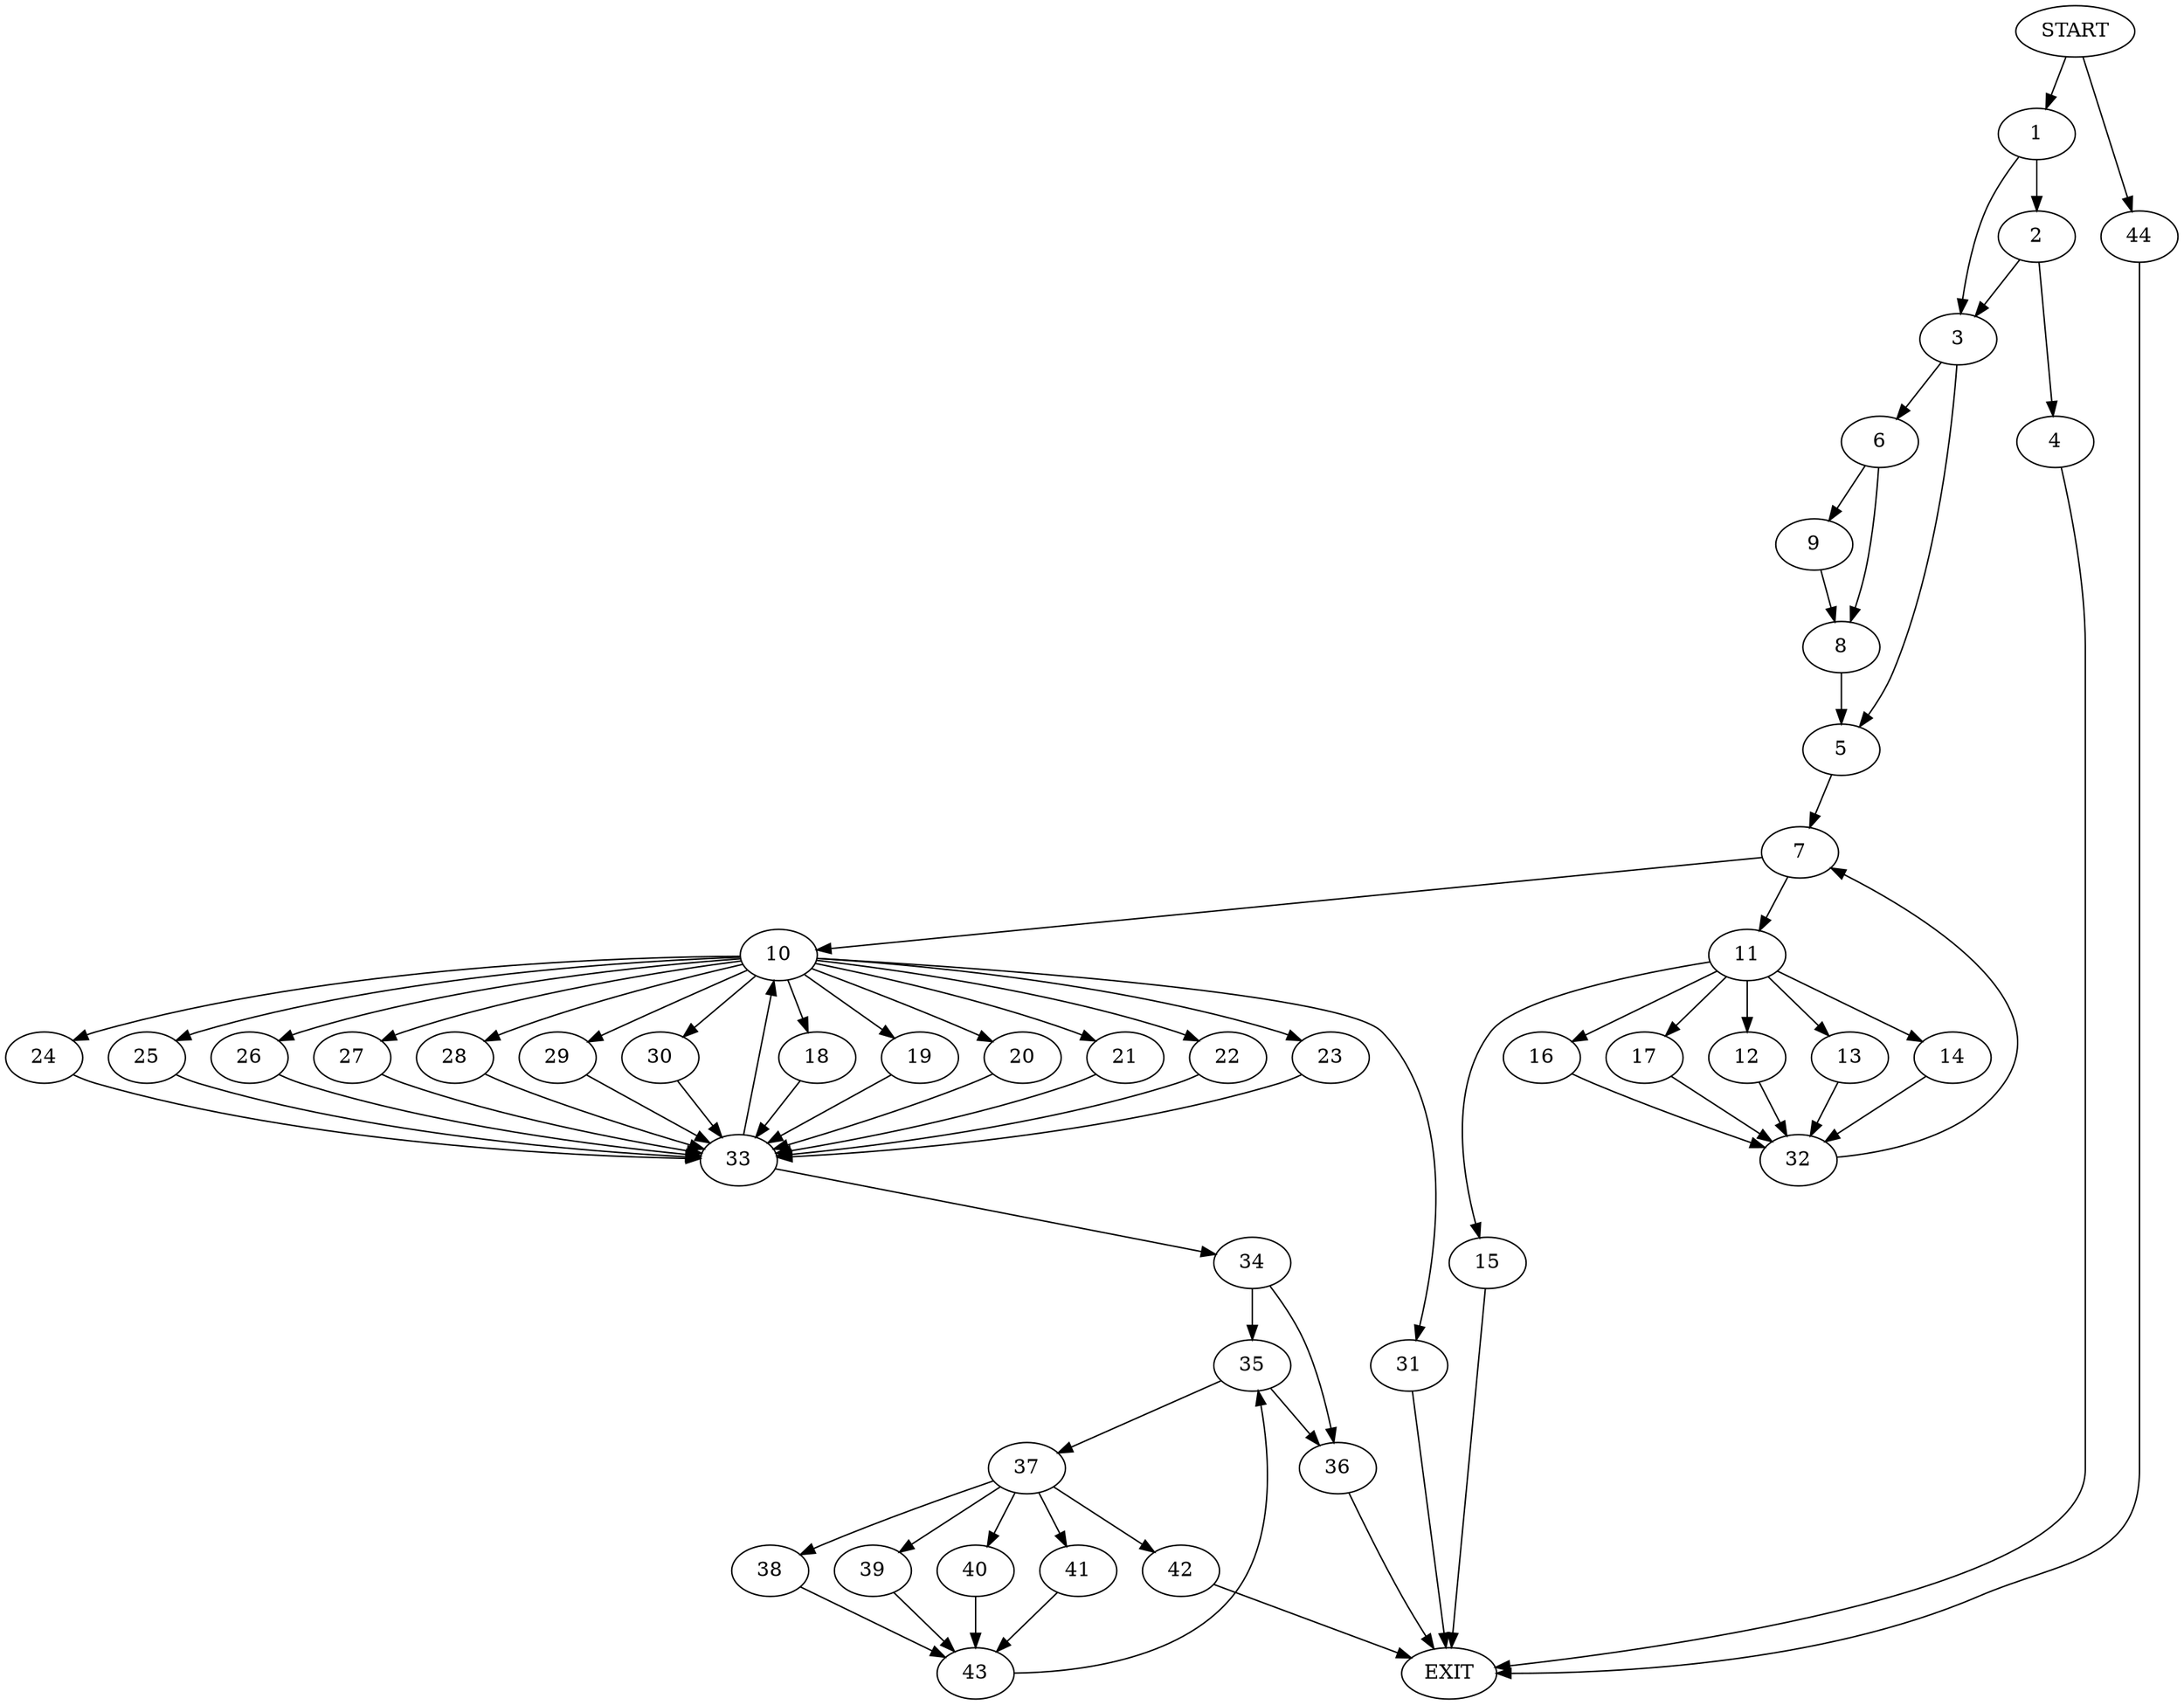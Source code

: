 digraph {
0 [label="START"]
45 [label="EXIT"]
0 -> 1
1 -> 2
1 -> 3
2 -> 4
2 -> 3
3 -> 5
3 -> 6
4 -> 45
5 -> 7
6 -> 8
6 -> 9
8 -> 5
9 -> 8
7 -> 10
7 -> 11
11 -> 12
11 -> 13
11 -> 14
11 -> 15
11 -> 16
11 -> 17
10 -> 18
10 -> 19
10 -> 20
10 -> 21
10 -> 22
10 -> 23
10 -> 24
10 -> 25
10 -> 26
10 -> 27
10 -> 28
10 -> 29
10 -> 30
10 -> 31
12 -> 32
17 -> 32
13 -> 32
16 -> 32
15 -> 45
14 -> 32
32 -> 7
29 -> 33
19 -> 33
28 -> 33
23 -> 33
30 -> 33
24 -> 33
22 -> 33
26 -> 33
20 -> 33
31 -> 45
21 -> 33
25 -> 33
27 -> 33
18 -> 33
33 -> 10
33 -> 34
34 -> 35
34 -> 36
36 -> 45
35 -> 37
35 -> 36
37 -> 38
37 -> 39
37 -> 40
37 -> 41
37 -> 42
42 -> 45
38 -> 43
39 -> 43
40 -> 43
41 -> 43
43 -> 35
0 -> 44
44 -> 45
}
